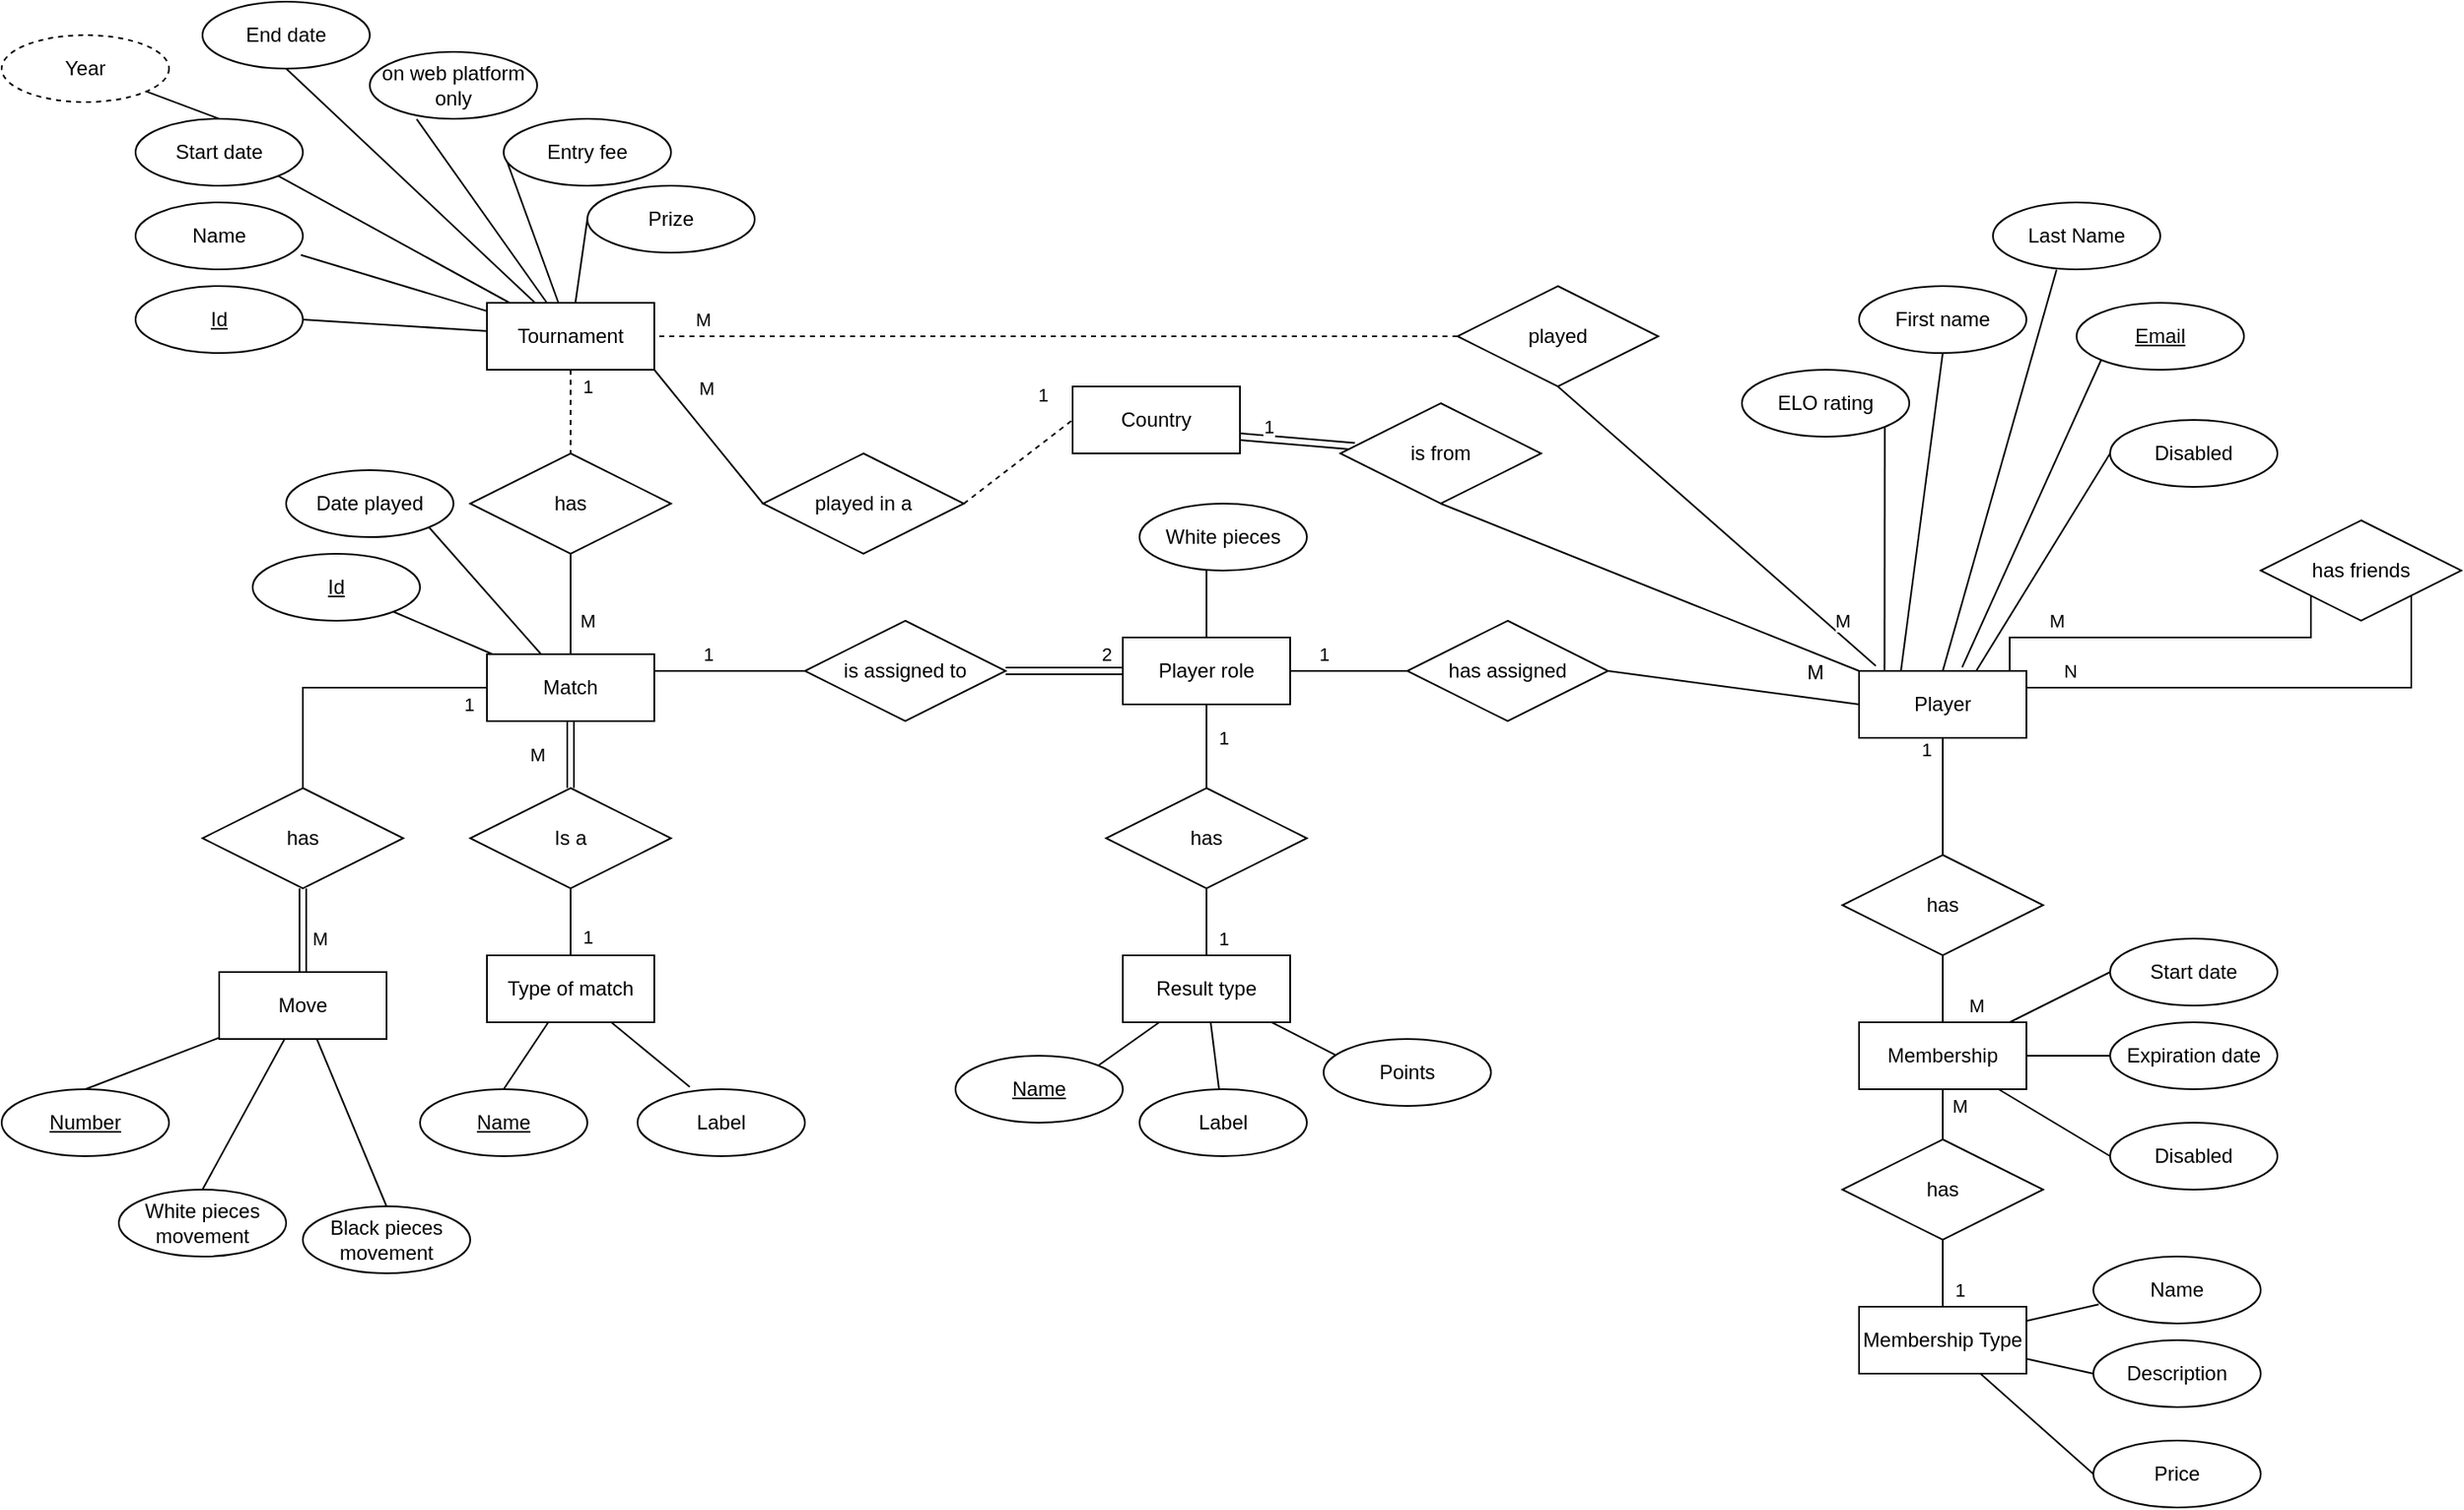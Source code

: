 <mxfile version="13.9.9" type="device"><diagram id="R2lEEEUBdFMjLlhIrx00" name="Page-1"><mxGraphModel dx="2898" dy="2284" grid="1" gridSize="10" guides="1" tooltips="1" connect="1" arrows="1" fold="1" page="1" pageScale="1" pageWidth="850" pageHeight="1100" math="0" shadow="0" extFonts="Permanent Marker^https://fonts.googleapis.com/css?family=Permanent+Marker"><root><mxCell id="0"/><mxCell id="1" parent="0"/><mxCell id="XM2Ic425CgydwqMFnYbf-37" style="edgeStyle=none;rounded=0;orthogonalLoop=1;jettySize=auto;html=1;endArrow=none;endFill=0;" edge="1" parent="1" source="wcnqHsvLAssRNYio_qcz-1" target="XM2Ic425CgydwqMFnYbf-36"><mxGeometry relative="1" as="geometry"/></mxCell><mxCell id="XM2Ic425CgydwqMFnYbf-39" style="edgeStyle=none;rounded=0;orthogonalLoop=1;jettySize=auto;html=1;entryX=1;entryY=1;entryDx=0;entryDy=0;endArrow=none;endFill=0;" edge="1" parent="1" source="wcnqHsvLAssRNYio_qcz-1" target="XM2Ic425CgydwqMFnYbf-38"><mxGeometry relative="1" as="geometry"/></mxCell><mxCell id="XM2Ic425CgydwqMFnYbf-41" value="M" style="edgeStyle=none;rounded=0;orthogonalLoop=1;jettySize=auto;html=1;entryX=0.5;entryY=0;entryDx=0;entryDy=0;endArrow=none;endFill=0;shape=link;" edge="1" parent="1" source="wcnqHsvLAssRNYio_qcz-1" target="XM2Ic425CgydwqMFnYbf-40"><mxGeometry y="-20" relative="1" as="geometry"><mxPoint as="offset"/></mxGeometry></mxCell><mxCell id="XM2Ic425CgydwqMFnYbf-111" style="edgeStyle=none;rounded=0;orthogonalLoop=1;jettySize=auto;html=1;entryX=0;entryY=0.5;entryDx=0;entryDy=0;endArrow=none;endFill=0;exitX=1;exitY=1;exitDx=0;exitDy=0;" edge="1" parent="1" source="wcnqHsvLAssRNYio_qcz-18" target="XM2Ic425CgydwqMFnYbf-110"><mxGeometry relative="1" as="geometry"/></mxCell><mxCell id="XM2Ic425CgydwqMFnYbf-114" value="M" style="edgeLabel;html=1;align=center;verticalAlign=middle;resizable=0;points=[];" vertex="1" connectable="0" parent="XM2Ic425CgydwqMFnYbf-111"><mxGeometry x="-0.527" y="1" relative="1" as="geometry"><mxPoint x="14.09" y="-8" as="offset"/></mxGeometry></mxCell><mxCell id="XM2Ic425CgydwqMFnYbf-135" style="edgeStyle=orthogonalEdgeStyle;rounded=0;orthogonalLoop=1;jettySize=auto;html=1;entryX=0.5;entryY=0;entryDx=0;entryDy=0;endArrow=none;endFill=0;strokeColor=#000000;" edge="1" parent="1" source="wcnqHsvLAssRNYio_qcz-1" target="wcnqHsvLAssRNYio_qcz-7"><mxGeometry relative="1" as="geometry"/></mxCell><mxCell id="XM2Ic425CgydwqMFnYbf-138" value="1" style="edgeLabel;html=1;align=center;verticalAlign=middle;resizable=0;points=[];" vertex="1" connectable="0" parent="XM2Ic425CgydwqMFnYbf-135"><mxGeometry x="-0.891" y="1" relative="1" as="geometry"><mxPoint x="-2" y="9" as="offset"/></mxGeometry></mxCell><mxCell id="wcnqHsvLAssRNYio_qcz-1" value="Match" style="whiteSpace=wrap;html=1;align=center;" parent="1" vertex="1"><mxGeometry x="260" y="130" width="100" height="40" as="geometry"/></mxCell><mxCell id="h-PcNU7OrM-XWRuy-l3b-30" style="edgeStyle=orthogonalEdgeStyle;rounded=0;orthogonalLoop=1;jettySize=auto;html=1;entryX=0.5;entryY=0;entryDx=0;entryDy=0;endArrow=none;endFill=0;" parent="1" source="wcnqHsvLAssRNYio_qcz-2" target="h-PcNU7OrM-XWRuy-l3b-14" edge="1"><mxGeometry relative="1" as="geometry"/></mxCell><mxCell id="XM2Ic425CgydwqMFnYbf-10" value="1" style="edgeLabel;html=1;align=center;verticalAlign=middle;resizable=0;points=[];" vertex="1" connectable="0" parent="h-PcNU7OrM-XWRuy-l3b-30"><mxGeometry x="-0.744" y="3" relative="1" as="geometry"><mxPoint x="-13" y="-2" as="offset"/></mxGeometry></mxCell><mxCell id="h-PcNU7OrM-XWRuy-l3b-45" style="orthogonalLoop=1;jettySize=auto;html=1;entryX=1;entryY=1;entryDx=0;entryDy=0;endArrow=none;endFill=0;exitX=0.152;exitY=0.025;exitDx=0;exitDy=0;exitPerimeter=0;" parent="1" source="wcnqHsvLAssRNYio_qcz-2" target="h-PcNU7OrM-XWRuy-l3b-44" edge="1"><mxGeometry relative="1" as="geometry"/></mxCell><mxCell id="XM2Ic425CgydwqMFnYbf-19" style="rounded=0;orthogonalLoop=1;jettySize=auto;html=1;entryX=0;entryY=0.5;entryDx=0;entryDy=0;endArrow=none;endFill=0;" edge="1" parent="1" target="XM2Ic425CgydwqMFnYbf-18"><mxGeometry relative="1" as="geometry"><mxPoint x="1150" y="140" as="sourcePoint"/></mxGeometry></mxCell><mxCell id="XM2Ic425CgydwqMFnYbf-116" style="edgeStyle=none;rounded=0;orthogonalLoop=1;jettySize=auto;html=1;entryX=0.5;entryY=1;entryDx=0;entryDy=0;endArrow=none;endFill=0;exitX=0;exitY=0;exitDx=0;exitDy=0;" edge="1" parent="1" source="wcnqHsvLAssRNYio_qcz-2" target="XM2Ic425CgydwqMFnYbf-115"><mxGeometry relative="1" as="geometry"/></mxCell><mxCell id="XM2Ic425CgydwqMFnYbf-126" style="edgeStyle=none;rounded=0;orthogonalLoop=1;jettySize=auto;html=1;entryX=0.5;entryY=1;entryDx=0;entryDy=0;endArrow=none;endFill=0;exitX=0.1;exitY=-0.075;exitDx=0;exitDy=0;exitPerimeter=0;" edge="1" parent="1" source="wcnqHsvLAssRNYio_qcz-2" target="XM2Ic425CgydwqMFnYbf-123"><mxGeometry relative="1" as="geometry"/></mxCell><mxCell id="XM2Ic425CgydwqMFnYbf-129" value="M" style="edgeLabel;html=1;align=center;verticalAlign=middle;resizable=0;points=[];" vertex="1" connectable="0" parent="XM2Ic425CgydwqMFnYbf-126"><mxGeometry x="-0.804" relative="1" as="geometry"><mxPoint x="-1.22" y="-10.5" as="offset"/></mxGeometry></mxCell><mxCell id="wcnqHsvLAssRNYio_qcz-2" value="Player" style="whiteSpace=wrap;html=1;align=center;" parent="1" vertex="1"><mxGeometry x="1080" y="140" width="100" height="40" as="geometry"/></mxCell><mxCell id="XM2Ic425CgydwqMFnYbf-139" style="rounded=0;orthogonalLoop=1;jettySize=auto;html=1;entryX=0.5;entryY=0;entryDx=0;entryDy=0;endArrow=none;endFill=0;strokeColor=#000000;" edge="1" parent="1" source="wcnqHsvLAssRNYio_qcz-3" target="wcnqHsvLAssRNYio_qcz-12"><mxGeometry relative="1" as="geometry"/></mxCell><mxCell id="XM2Ic425CgydwqMFnYbf-140" style="rounded=0;orthogonalLoop=1;jettySize=auto;html=1;entryX=0.5;entryY=0;entryDx=0;entryDy=0;endArrow=none;endFill=0;strokeColor=#000000;" edge="1" parent="1" source="wcnqHsvLAssRNYio_qcz-3" target="wcnqHsvLAssRNYio_qcz-11"><mxGeometry relative="1" as="geometry"/></mxCell><mxCell id="XM2Ic425CgydwqMFnYbf-141" style="edgeStyle=none;rounded=0;orthogonalLoop=1;jettySize=auto;html=1;entryX=0.5;entryY=0;entryDx=0;entryDy=0;endArrow=none;endFill=0;strokeColor=#000000;" edge="1" parent="1" source="wcnqHsvLAssRNYio_qcz-3" target="wcnqHsvLAssRNYio_qcz-13"><mxGeometry relative="1" as="geometry"/></mxCell><mxCell id="wcnqHsvLAssRNYio_qcz-3" value="Move" style="whiteSpace=wrap;html=1;align=center;" parent="1" vertex="1"><mxGeometry x="100" y="320" width="100" height="40" as="geometry"/></mxCell><mxCell id="XM2Ic425CgydwqMFnYbf-67" value="1" style="edgeStyle=orthogonalEdgeStyle;rounded=0;orthogonalLoop=1;jettySize=auto;html=1;entryX=1;entryY=0.5;entryDx=0;entryDy=0;endArrow=none;endFill=0;" edge="1" parent="1" source="wcnqHsvLAssRNYio_qcz-5" target="XM2Ic425CgydwqMFnYbf-66"><mxGeometry x="0.429" y="-10" relative="1" as="geometry"><mxPoint as="offset"/></mxGeometry></mxCell><mxCell id="wcnqHsvLAssRNYio_qcz-5" value="has assigned" style="shape=rhombus;perimeter=rhombusPerimeter;whiteSpace=wrap;html=1;align=center;" parent="1" vertex="1"><mxGeometry x="810" y="110" width="120" height="60" as="geometry"/></mxCell><mxCell id="XM2Ic425CgydwqMFnYbf-137" value="M" style="edgeStyle=orthogonalEdgeStyle;rounded=0;orthogonalLoop=1;jettySize=auto;html=1;entryX=0.5;entryY=0;entryDx=0;entryDy=0;endArrow=none;endFill=0;strokeColor=#000000;shape=link;" edge="1" parent="1" source="wcnqHsvLAssRNYio_qcz-7" target="wcnqHsvLAssRNYio_qcz-3"><mxGeometry x="0.2" y="10" relative="1" as="geometry"><mxPoint as="offset"/></mxGeometry></mxCell><mxCell id="wcnqHsvLAssRNYio_qcz-7" value="has" style="shape=rhombus;perimeter=rhombusPerimeter;whiteSpace=wrap;html=1;align=center;" parent="1" vertex="1"><mxGeometry x="90" y="210" width="120" height="60" as="geometry"/></mxCell><mxCell id="wcnqHsvLAssRNYio_qcz-11" value="White pieces movement" style="ellipse;whiteSpace=wrap;html=1;align=center;" parent="1" vertex="1"><mxGeometry x="40" y="450" width="100" height="40" as="geometry"/></mxCell><mxCell id="wcnqHsvLAssRNYio_qcz-12" value="Number" style="ellipse;whiteSpace=wrap;html=1;align=center;fontStyle=4;" parent="1" vertex="1"><mxGeometry x="-30" y="390" width="100" height="40" as="geometry"/></mxCell><mxCell id="wcnqHsvLAssRNYio_qcz-13" value="Black pieces movement" style="ellipse;whiteSpace=wrap;html=1;align=center;" parent="1" vertex="1"><mxGeometry x="150" y="460" width="100" height="40" as="geometry"/></mxCell><mxCell id="wcnqHsvLAssRNYio_qcz-14" value="has friends" style="shape=rhombus;perimeter=rhombusPerimeter;whiteSpace=wrap;html=1;align=center;" parent="1" vertex="1"><mxGeometry x="1320" y="50" width="120" height="60" as="geometry"/></mxCell><mxCell id="XM2Ic425CgydwqMFnYbf-90" style="edgeStyle=none;rounded=0;orthogonalLoop=1;jettySize=auto;html=1;entryX=0.5;entryY=0;entryDx=0;entryDy=0;endArrow=none;endFill=0;dashed=1;" edge="1" parent="1" source="wcnqHsvLAssRNYio_qcz-18" target="XM2Ic425CgydwqMFnYbf-89"><mxGeometry relative="1" as="geometry"/></mxCell><mxCell id="XM2Ic425CgydwqMFnYbf-92" value="1" style="edgeLabel;html=1;align=center;verticalAlign=middle;resizable=0;points=[];" vertex="1" connectable="0" parent="XM2Ic425CgydwqMFnYbf-90"><mxGeometry x="-0.608" y="-2" relative="1" as="geometry"><mxPoint x="12" as="offset"/></mxGeometry></mxCell><mxCell id="XM2Ic425CgydwqMFnYbf-103" style="edgeStyle=none;rounded=0;orthogonalLoop=1;jettySize=auto;html=1;entryX=1;entryY=0.5;entryDx=0;entryDy=0;endArrow=none;endFill=0;" edge="1" parent="1" source="wcnqHsvLAssRNYio_qcz-18" target="XM2Ic425CgydwqMFnYbf-93"><mxGeometry relative="1" as="geometry"/></mxCell><mxCell id="XM2Ic425CgydwqMFnYbf-104" style="edgeStyle=none;rounded=0;orthogonalLoop=1;jettySize=auto;html=1;entryX=0.988;entryY=0.785;entryDx=0;entryDy=0;entryPerimeter=0;endArrow=none;endFill=0;" edge="1" parent="1" source="wcnqHsvLAssRNYio_qcz-18" target="XM2Ic425CgydwqMFnYbf-94"><mxGeometry relative="1" as="geometry"/></mxCell><mxCell id="XM2Ic425CgydwqMFnYbf-105" style="edgeStyle=none;rounded=0;orthogonalLoop=1;jettySize=auto;html=1;entryX=1;entryY=1;entryDx=0;entryDy=0;endArrow=none;endFill=0;" edge="1" parent="1" source="wcnqHsvLAssRNYio_qcz-18" target="XM2Ic425CgydwqMFnYbf-96"><mxGeometry relative="1" as="geometry"/></mxCell><mxCell id="XM2Ic425CgydwqMFnYbf-106" style="edgeStyle=none;rounded=0;orthogonalLoop=1;jettySize=auto;html=1;entryX=0.5;entryY=1;entryDx=0;entryDy=0;endArrow=none;endFill=0;" edge="1" parent="1" source="wcnqHsvLAssRNYio_qcz-18" target="XM2Ic425CgydwqMFnYbf-97"><mxGeometry relative="1" as="geometry"/></mxCell><mxCell id="XM2Ic425CgydwqMFnYbf-107" style="edgeStyle=none;rounded=0;orthogonalLoop=1;jettySize=auto;html=1;entryX=0.28;entryY=1.005;entryDx=0;entryDy=0;entryPerimeter=0;endArrow=none;endFill=0;" edge="1" parent="1" source="wcnqHsvLAssRNYio_qcz-18" target="XM2Ic425CgydwqMFnYbf-99"><mxGeometry relative="1" as="geometry"/></mxCell><mxCell id="XM2Ic425CgydwqMFnYbf-108" style="edgeStyle=none;rounded=0;orthogonalLoop=1;jettySize=auto;html=1;entryX=0;entryY=0.5;entryDx=0;entryDy=0;endArrow=none;endFill=0;" edge="1" parent="1" source="wcnqHsvLAssRNYio_qcz-18" target="XM2Ic425CgydwqMFnYbf-100"><mxGeometry relative="1" as="geometry"/></mxCell><mxCell id="XM2Ic425CgydwqMFnYbf-109" style="edgeStyle=none;rounded=0;orthogonalLoop=1;jettySize=auto;html=1;entryX=0;entryY=0.5;entryDx=0;entryDy=0;endArrow=none;endFill=0;" edge="1" parent="1" source="wcnqHsvLAssRNYio_qcz-18" target="XM2Ic425CgydwqMFnYbf-101"><mxGeometry relative="1" as="geometry"/></mxCell><mxCell id="wcnqHsvLAssRNYio_qcz-18" value="Tournament" style="whiteSpace=wrap;html=1;align=center;" parent="1" vertex="1"><mxGeometry x="260" y="-80" width="100" height="40" as="geometry"/></mxCell><mxCell id="XM2Ic425CgydwqMFnYbf-12" value="" style="edgeStyle=orthogonalEdgeStyle;curved=1;rounded=0;orthogonalLoop=1;jettySize=auto;html=1;endArrow=none;endFill=0;" edge="1" parent="1" source="wcnqHsvLAssRNYio_qcz-19" target="h-PcNU7OrM-XWRuy-l3b-14"><mxGeometry relative="1" as="geometry"/></mxCell><mxCell id="XM2Ic425CgydwqMFnYbf-13" value="M" style="edgeStyle=orthogonalEdgeStyle;curved=1;rounded=0;orthogonalLoop=1;jettySize=auto;html=1;entryX=0.5;entryY=0;entryDx=0;entryDy=0;endArrow=none;endFill=0;" edge="1" parent="1" source="wcnqHsvLAssRNYio_qcz-19" target="XM2Ic425CgydwqMFnYbf-11"><mxGeometry x="0.2" y="10" relative="1" as="geometry"><mxPoint as="offset"/></mxGeometry></mxCell><mxCell id="XM2Ic425CgydwqMFnYbf-20" style="edgeStyle=none;rounded=0;orthogonalLoop=1;jettySize=auto;html=1;entryX=0;entryY=0.5;entryDx=0;entryDy=0;endArrow=none;endFill=0;" edge="1" parent="1" source="wcnqHsvLAssRNYio_qcz-19" target="XM2Ic425CgydwqMFnYbf-15"><mxGeometry relative="1" as="geometry"/></mxCell><mxCell id="XM2Ic425CgydwqMFnYbf-21" style="edgeStyle=none;rounded=0;orthogonalLoop=1;jettySize=auto;html=1;entryX=0;entryY=0.5;entryDx=0;entryDy=0;endArrow=none;endFill=0;" edge="1" parent="1" source="wcnqHsvLAssRNYio_qcz-19" target="XM2Ic425CgydwqMFnYbf-16"><mxGeometry relative="1" as="geometry"/></mxCell><mxCell id="XM2Ic425CgydwqMFnYbf-22" style="edgeStyle=none;rounded=0;orthogonalLoop=1;jettySize=auto;html=1;entryX=0;entryY=0.5;entryDx=0;entryDy=0;endArrow=none;endFill=0;" edge="1" parent="1" source="wcnqHsvLAssRNYio_qcz-19" target="XM2Ic425CgydwqMFnYbf-17"><mxGeometry relative="1" as="geometry"/></mxCell><mxCell id="wcnqHsvLAssRNYio_qcz-19" value="Membership" style="whiteSpace=wrap;html=1;align=center;" parent="1" vertex="1"><mxGeometry x="1080" y="350" width="100" height="40" as="geometry"/></mxCell><mxCell id="h-PcNU7OrM-XWRuy-l3b-1" value="" style="endArrow=none;html=1;rounded=0;entryX=0;entryY=0.5;entryDx=0;entryDy=0;exitX=1;exitY=0.5;exitDx=0;exitDy=0;" parent="1" source="wcnqHsvLAssRNYio_qcz-5" target="wcnqHsvLAssRNYio_qcz-2" edge="1"><mxGeometry relative="1" as="geometry"><mxPoint x="660" y="150" as="sourcePoint"/><mxPoint x="820" y="150" as="targetPoint"/></mxGeometry></mxCell><mxCell id="h-PcNU7OrM-XWRuy-l3b-2" value="M" style="resizable=0;html=1;align=right;verticalAlign=bottom;" parent="h-PcNU7OrM-XWRuy-l3b-1" connectable="0" vertex="1"><mxGeometry x="1" relative="1" as="geometry"><mxPoint x="-20.18" y="-10.05" as="offset"/></mxGeometry></mxCell><mxCell id="h-PcNU7OrM-XWRuy-l3b-12" value="" style="endArrow=none;html=1;rounded=0;exitX=1;exitY=1;exitDx=0;exitDy=0;entryX=1;entryY=0;entryDx=0;entryDy=0;edgeStyle=orthogonalEdgeStyle;" parent="1" source="wcnqHsvLAssRNYio_qcz-14" target="wcnqHsvLAssRNYio_qcz-2" edge="1"><mxGeometry relative="1" as="geometry"><mxPoint x="1070" y="120" as="sourcePoint"/><mxPoint x="1230" y="120" as="targetPoint"/><Array as="points"><mxPoint x="1410" y="150"/><mxPoint x="1180" y="150"/></Array></mxGeometry></mxCell><mxCell id="XM2Ic425CgydwqMFnYbf-35" value="N" style="edgeLabel;html=1;align=center;verticalAlign=middle;resizable=0;points=[];" vertex="1" connectable="0" parent="h-PcNU7OrM-XWRuy-l3b-12"><mxGeometry x="0.759" y="-3" relative="1" as="geometry"><mxPoint y="-7" as="offset"/></mxGeometry></mxCell><mxCell id="h-PcNU7OrM-XWRuy-l3b-13" value="" style="endArrow=none;html=1;rounded=0;exitX=0;exitY=1;exitDx=0;exitDy=0;edgeStyle=orthogonalEdgeStyle;" parent="1" source="wcnqHsvLAssRNYio_qcz-14" edge="1"><mxGeometry relative="1" as="geometry"><mxPoint x="1040" y="65" as="sourcePoint"/><mxPoint x="1170" y="140" as="targetPoint"/><Array as="points"><mxPoint x="1350" y="120"/><mxPoint x="1170" y="120"/></Array></mxGeometry></mxCell><mxCell id="XM2Ic425CgydwqMFnYbf-32" value="M" style="edgeLabel;html=1;align=center;verticalAlign=middle;resizable=0;points=[];" vertex="1" connectable="0" parent="h-PcNU7OrM-XWRuy-l3b-13"><mxGeometry x="0.577" y="2" relative="1" as="geometry"><mxPoint y="-12" as="offset"/></mxGeometry></mxCell><mxCell id="h-PcNU7OrM-XWRuy-l3b-32" value="M" style="edgeStyle=orthogonalEdgeStyle;rounded=0;orthogonalLoop=1;jettySize=auto;html=1;entryX=0.5;entryY=0;entryDx=0;entryDy=0;endArrow=none;endFill=0;" parent="1" source="h-PcNU7OrM-XWRuy-l3b-14" target="wcnqHsvLAssRNYio_qcz-19" edge="1"><mxGeometry x="0.5" y="20" relative="1" as="geometry"><mxPoint as="offset"/></mxGeometry></mxCell><mxCell id="h-PcNU7OrM-XWRuy-l3b-14" value="has" style="shape=rhombus;perimeter=rhombusPerimeter;whiteSpace=wrap;html=1;align=center;" parent="1" vertex="1"><mxGeometry x="1070" y="250" width="120" height="60" as="geometry"/></mxCell><mxCell id="h-PcNU7OrM-XWRuy-l3b-44" value="ELO rating" style="ellipse;whiteSpace=wrap;html=1;align=center;" parent="1" vertex="1"><mxGeometry x="1010" y="-40" width="100" height="40" as="geometry"/></mxCell><mxCell id="XM2Ic425CgydwqMFnYbf-1" value="First name" style="ellipse;whiteSpace=wrap;html=1;align=center;" vertex="1" parent="1"><mxGeometry x="1080" y="-90" width="100" height="40" as="geometry"/></mxCell><mxCell id="XM2Ic425CgydwqMFnYbf-2" value="Last Name" style="ellipse;whiteSpace=wrap;html=1;align=center;" vertex="1" parent="1"><mxGeometry x="1160" y="-140" width="100" height="40" as="geometry"/></mxCell><mxCell id="XM2Ic425CgydwqMFnYbf-3" value="Email" style="ellipse;whiteSpace=wrap;html=1;align=center;fontStyle=4" vertex="1" parent="1"><mxGeometry x="1210" y="-80" width="100" height="40" as="geometry"/></mxCell><mxCell id="XM2Ic425CgydwqMFnYbf-5" style="orthogonalLoop=1;jettySize=auto;html=1;entryX=0.5;entryY=1;entryDx=0;entryDy=0;exitX=0.25;exitY=0;exitDx=0;exitDy=0;endArrow=none;endFill=0;" edge="1" parent="1" source="wcnqHsvLAssRNYio_qcz-2" target="XM2Ic425CgydwqMFnYbf-1"><mxGeometry relative="1" as="geometry"><mxPoint x="1090" y="150" as="sourcePoint"/><mxPoint x="1055.355" y="84.142" as="targetPoint"/></mxGeometry></mxCell><mxCell id="XM2Ic425CgydwqMFnYbf-6" style="orthogonalLoop=1;jettySize=auto;html=1;entryX=0.38;entryY=1.005;entryDx=0;entryDy=0;exitX=0.5;exitY=0;exitDx=0;exitDy=0;entryPerimeter=0;endArrow=none;endFill=0;" edge="1" parent="1" source="wcnqHsvLAssRNYio_qcz-2" target="XM2Ic425CgydwqMFnYbf-2"><mxGeometry relative="1" as="geometry"><mxPoint x="1115" y="150" as="sourcePoint"/><mxPoint x="1090" y="30" as="targetPoint"/></mxGeometry></mxCell><mxCell id="XM2Ic425CgydwqMFnYbf-7" style="orthogonalLoop=1;jettySize=auto;html=1;entryX=0;entryY=1;entryDx=0;entryDy=0;exitX=0.616;exitY=-0.055;exitDx=0;exitDy=0;exitPerimeter=0;endArrow=none;endFill=0;" edge="1" parent="1" source="wcnqHsvLAssRNYio_qcz-2" target="XM2Ic425CgydwqMFnYbf-3"><mxGeometry relative="1" as="geometry"><mxPoint x="1141" y="120" as="sourcePoint"/><mxPoint x="1158" y="-9.8" as="targetPoint"/></mxGeometry></mxCell><mxCell id="XM2Ic425CgydwqMFnYbf-26" style="edgeStyle=none;rounded=0;orthogonalLoop=1;jettySize=auto;html=1;entryX=0.032;entryY=0.715;entryDx=0;entryDy=0;entryPerimeter=0;endArrow=none;endFill=0;" edge="1" parent="1" source="XM2Ic425CgydwqMFnYbf-9" target="XM2Ic425CgydwqMFnYbf-23"><mxGeometry relative="1" as="geometry"/></mxCell><mxCell id="XM2Ic425CgydwqMFnYbf-27" style="edgeStyle=none;rounded=0;orthogonalLoop=1;jettySize=auto;html=1;entryX=0;entryY=0.5;entryDx=0;entryDy=0;endArrow=none;endFill=0;" edge="1" parent="1" source="XM2Ic425CgydwqMFnYbf-9" target="XM2Ic425CgydwqMFnYbf-24"><mxGeometry relative="1" as="geometry"/></mxCell><mxCell id="XM2Ic425CgydwqMFnYbf-28" style="edgeStyle=none;rounded=0;orthogonalLoop=1;jettySize=auto;html=1;entryX=0;entryY=0.5;entryDx=0;entryDy=0;endArrow=none;endFill=0;" edge="1" parent="1" source="XM2Ic425CgydwqMFnYbf-9" target="XM2Ic425CgydwqMFnYbf-25"><mxGeometry relative="1" as="geometry"/></mxCell><mxCell id="XM2Ic425CgydwqMFnYbf-9" value="Membership Type" style="whiteSpace=wrap;html=1;align=center;" vertex="1" parent="1"><mxGeometry x="1080" y="520" width="100" height="40" as="geometry"/></mxCell><mxCell id="XM2Ic425CgydwqMFnYbf-14" value="1" style="edgeStyle=orthogonalEdgeStyle;curved=1;rounded=0;orthogonalLoop=1;jettySize=auto;html=1;endArrow=none;endFill=0;" edge="1" parent="1" source="XM2Ic425CgydwqMFnYbf-11" target="XM2Ic425CgydwqMFnYbf-9"><mxGeometry x="0.5" y="10" relative="1" as="geometry"><mxPoint as="offset"/></mxGeometry></mxCell><mxCell id="XM2Ic425CgydwqMFnYbf-11" value="has" style="shape=rhombus;perimeter=rhombusPerimeter;whiteSpace=wrap;html=1;align=center;" vertex="1" parent="1"><mxGeometry x="1070" y="420" width="120" height="60" as="geometry"/></mxCell><mxCell id="XM2Ic425CgydwqMFnYbf-15" value="Start date" style="ellipse;whiteSpace=wrap;html=1;align=center;" vertex="1" parent="1"><mxGeometry x="1230" y="300" width="100" height="40" as="geometry"/></mxCell><mxCell id="XM2Ic425CgydwqMFnYbf-16" value="Expiration date" style="ellipse;whiteSpace=wrap;html=1;align=center;" vertex="1" parent="1"><mxGeometry x="1230" y="350" width="100" height="40" as="geometry"/></mxCell><mxCell id="XM2Ic425CgydwqMFnYbf-17" value="Disabled" style="ellipse;whiteSpace=wrap;html=1;align=center;" vertex="1" parent="1"><mxGeometry x="1230" y="410" width="100" height="40" as="geometry"/></mxCell><mxCell id="XM2Ic425CgydwqMFnYbf-18" value="Disabled" style="ellipse;whiteSpace=wrap;html=1;align=center;" vertex="1" parent="1"><mxGeometry x="1230" y="-10" width="100" height="40" as="geometry"/></mxCell><mxCell id="XM2Ic425CgydwqMFnYbf-23" value="Name" style="ellipse;whiteSpace=wrap;html=1;align=center;" vertex="1" parent="1"><mxGeometry x="1220" y="490" width="100" height="40" as="geometry"/></mxCell><mxCell id="XM2Ic425CgydwqMFnYbf-24" value="Description" style="ellipse;whiteSpace=wrap;html=1;align=center;" vertex="1" parent="1"><mxGeometry x="1220" y="540" width="100" height="40" as="geometry"/></mxCell><mxCell id="XM2Ic425CgydwqMFnYbf-25" value="Price" style="ellipse;whiteSpace=wrap;html=1;align=center;" vertex="1" parent="1"><mxGeometry x="1220" y="600" width="100" height="40" as="geometry"/></mxCell><mxCell id="XM2Ic425CgydwqMFnYbf-36" value="&lt;u&gt;Id&lt;/u&gt;" style="ellipse;whiteSpace=wrap;html=1;align=center;" vertex="1" parent="1"><mxGeometry x="120" y="70" width="100" height="40" as="geometry"/></mxCell><mxCell id="XM2Ic425CgydwqMFnYbf-38" value="Date played" style="ellipse;whiteSpace=wrap;html=1;align=center;" vertex="1" parent="1"><mxGeometry x="140" y="20" width="100" height="40" as="geometry"/></mxCell><mxCell id="XM2Ic425CgydwqMFnYbf-42" style="edgeStyle=none;rounded=0;orthogonalLoop=1;jettySize=auto;html=1;endArrow=none;endFill=0;entryX=0.5;entryY=0;entryDx=0;entryDy=0;" edge="1" parent="1" source="XM2Ic425CgydwqMFnYbf-40" target="XM2Ic425CgydwqMFnYbf-44"><mxGeometry relative="1" as="geometry"><mxPoint x="310" y="310" as="targetPoint"/></mxGeometry></mxCell><mxCell id="XM2Ic425CgydwqMFnYbf-45" value="1" style="edgeLabel;html=1;align=center;verticalAlign=middle;resizable=0;points=[];" vertex="1" connectable="0" parent="XM2Ic425CgydwqMFnYbf-42"><mxGeometry x="0.432" y="3" relative="1" as="geometry"><mxPoint x="7" as="offset"/></mxGeometry></mxCell><mxCell id="XM2Ic425CgydwqMFnYbf-40" value="Is a" style="shape=rhombus;perimeter=rhombusPerimeter;whiteSpace=wrap;html=1;align=center;" vertex="1" parent="1"><mxGeometry x="250" y="210" width="120" height="60" as="geometry"/></mxCell><mxCell id="XM2Ic425CgydwqMFnYbf-50" style="edgeStyle=none;rounded=0;orthogonalLoop=1;jettySize=auto;html=1;entryX=0.5;entryY=0;entryDx=0;entryDy=0;endArrow=none;endFill=0;" edge="1" parent="1" source="XM2Ic425CgydwqMFnYbf-44" target="XM2Ic425CgydwqMFnYbf-47"><mxGeometry relative="1" as="geometry"/></mxCell><mxCell id="XM2Ic425CgydwqMFnYbf-51" style="edgeStyle=none;rounded=0;orthogonalLoop=1;jettySize=auto;html=1;entryX=0.312;entryY=-0.035;entryDx=0;entryDy=0;entryPerimeter=0;endArrow=none;endFill=0;" edge="1" parent="1" source="XM2Ic425CgydwqMFnYbf-44" target="XM2Ic425CgydwqMFnYbf-48"><mxGeometry relative="1" as="geometry"/></mxCell><mxCell id="XM2Ic425CgydwqMFnYbf-44" value="Type of match" style="whiteSpace=wrap;html=1;align=center;" vertex="1" parent="1"><mxGeometry x="260" y="310" width="100" height="40" as="geometry"/></mxCell><mxCell id="XM2Ic425CgydwqMFnYbf-47" value="Name" style="ellipse;whiteSpace=wrap;html=1;align=center;fontStyle=4" vertex="1" parent="1"><mxGeometry x="220" y="390" width="100" height="40" as="geometry"/></mxCell><mxCell id="XM2Ic425CgydwqMFnYbf-48" value="Label" style="ellipse;whiteSpace=wrap;html=1;align=center;" vertex="1" parent="1"><mxGeometry x="350" y="390" width="100" height="40" as="geometry"/></mxCell><mxCell id="XM2Ic425CgydwqMFnYbf-71" value="2" style="edgeStyle=orthogonalEdgeStyle;rounded=0;orthogonalLoop=1;jettySize=auto;html=1;endArrow=none;endFill=0;shape=link;" edge="1" parent="1" source="XM2Ic425CgydwqMFnYbf-66" target="XM2Ic425CgydwqMFnYbf-70"><mxGeometry x="-0.714" y="-10" relative="1" as="geometry"><mxPoint as="offset"/></mxGeometry></mxCell><mxCell id="XM2Ic425CgydwqMFnYbf-76" style="edgeStyle=orthogonalEdgeStyle;rounded=0;orthogonalLoop=1;jettySize=auto;html=1;entryX=0.5;entryY=1;entryDx=0;entryDy=0;endArrow=none;endFill=0;" edge="1" parent="1" source="XM2Ic425CgydwqMFnYbf-66"><mxGeometry relative="1" as="geometry"><mxPoint x="690" y="70" as="targetPoint"/></mxGeometry></mxCell><mxCell id="XM2Ic425CgydwqMFnYbf-80" value="1" style="edgeStyle=orthogonalEdgeStyle;rounded=0;orthogonalLoop=1;jettySize=auto;html=1;endArrow=none;endFill=0;" edge="1" parent="1" source="XM2Ic425CgydwqMFnYbf-66" target="XM2Ic425CgydwqMFnYbf-78"><mxGeometry x="-0.2" y="10" relative="1" as="geometry"><mxPoint as="offset"/></mxGeometry></mxCell><mxCell id="XM2Ic425CgydwqMFnYbf-66" value="Player role" style="whiteSpace=wrap;html=1;align=center;" vertex="1" parent="1"><mxGeometry x="640" y="120" width="100" height="40" as="geometry"/></mxCell><mxCell id="XM2Ic425CgydwqMFnYbf-72" style="edgeStyle=orthogonalEdgeStyle;rounded=0;orthogonalLoop=1;jettySize=auto;html=1;entryX=1;entryY=0.25;entryDx=0;entryDy=0;endArrow=none;endFill=0;" edge="1" parent="1" source="XM2Ic425CgydwqMFnYbf-70" target="wcnqHsvLAssRNYio_qcz-1"><mxGeometry relative="1" as="geometry"/></mxCell><mxCell id="XM2Ic425CgydwqMFnYbf-73" value="1" style="edgeLabel;html=1;align=center;verticalAlign=middle;resizable=0;points=[];" vertex="1" connectable="0" parent="XM2Ic425CgydwqMFnYbf-72"><mxGeometry x="0.294" y="-3" relative="1" as="geometry"><mxPoint y="-7" as="offset"/></mxGeometry></mxCell><mxCell id="XM2Ic425CgydwqMFnYbf-70" value="is assigned to" style="shape=rhombus;perimeter=rhombusPerimeter;whiteSpace=wrap;html=1;align=center;" vertex="1" parent="1"><mxGeometry x="450" y="110" width="120" height="60" as="geometry"/></mxCell><mxCell id="XM2Ic425CgydwqMFnYbf-77" style="edgeStyle=orthogonalEdgeStyle;rounded=0;orthogonalLoop=1;jettySize=auto;html=1;endArrow=none;endFill=0;" edge="1" parent="1" source="XM2Ic425CgydwqMFnYbf-78" target="XM2Ic425CgydwqMFnYbf-79"><mxGeometry relative="1" as="geometry"/></mxCell><mxCell id="XM2Ic425CgydwqMFnYbf-81" value="1" style="edgeStyle=orthogonalEdgeStyle;rounded=0;orthogonalLoop=1;jettySize=auto;html=1;endArrow=none;endFill=0;" edge="1" parent="1" source="XM2Ic425CgydwqMFnYbf-78" target="XM2Ic425CgydwqMFnYbf-79"><mxGeometry x="0.5" y="10" relative="1" as="geometry"><mxPoint as="offset"/></mxGeometry></mxCell><mxCell id="XM2Ic425CgydwqMFnYbf-78" value="has" style="shape=rhombus;perimeter=rhombusPerimeter;whiteSpace=wrap;html=1;align=center;" vertex="1" parent="1"><mxGeometry x="630" y="210" width="120" height="60" as="geometry"/></mxCell><mxCell id="XM2Ic425CgydwqMFnYbf-86" style="rounded=0;orthogonalLoop=1;jettySize=auto;html=1;entryX=1;entryY=0;entryDx=0;entryDy=0;endArrow=none;endFill=0;" edge="1" parent="1" source="XM2Ic425CgydwqMFnYbf-79" target="XM2Ic425CgydwqMFnYbf-83"><mxGeometry relative="1" as="geometry"/></mxCell><mxCell id="XM2Ic425CgydwqMFnYbf-87" style="rounded=0;orthogonalLoop=1;jettySize=auto;html=1;endArrow=none;endFill=0;" edge="1" parent="1" source="XM2Ic425CgydwqMFnYbf-79" target="XM2Ic425CgydwqMFnYbf-84"><mxGeometry relative="1" as="geometry"/></mxCell><mxCell id="XM2Ic425CgydwqMFnYbf-88" style="rounded=0;orthogonalLoop=1;jettySize=auto;html=1;entryX=0.076;entryY=0.245;entryDx=0;entryDy=0;entryPerimeter=0;endArrow=none;endFill=0;" edge="1" parent="1" source="XM2Ic425CgydwqMFnYbf-79" target="XM2Ic425CgydwqMFnYbf-85"><mxGeometry relative="1" as="geometry"/></mxCell><mxCell id="XM2Ic425CgydwqMFnYbf-79" value="Result type" style="whiteSpace=wrap;html=1;align=center;" vertex="1" parent="1"><mxGeometry x="640" y="310" width="100" height="40" as="geometry"/></mxCell><mxCell id="XM2Ic425CgydwqMFnYbf-82" value="White pieces" style="ellipse;whiteSpace=wrap;html=1;align=center;" vertex="1" parent="1"><mxGeometry x="650" y="40" width="100" height="40" as="geometry"/></mxCell><mxCell id="XM2Ic425CgydwqMFnYbf-83" value="Name" style="ellipse;whiteSpace=wrap;html=1;align=center;fontStyle=4" vertex="1" parent="1"><mxGeometry x="540" y="370" width="100" height="40" as="geometry"/></mxCell><mxCell id="XM2Ic425CgydwqMFnYbf-84" value="Label" style="ellipse;whiteSpace=wrap;html=1;align=center;" vertex="1" parent="1"><mxGeometry x="650" y="390" width="100" height="40" as="geometry"/></mxCell><mxCell id="XM2Ic425CgydwqMFnYbf-85" value="Points" style="ellipse;whiteSpace=wrap;html=1;align=center;" vertex="1" parent="1"><mxGeometry x="760" y="360" width="100" height="40" as="geometry"/></mxCell><mxCell id="XM2Ic425CgydwqMFnYbf-91" value="M" style="edgeStyle=none;rounded=0;orthogonalLoop=1;jettySize=auto;html=1;endArrow=none;endFill=0;" edge="1" parent="1" source="XM2Ic425CgydwqMFnYbf-89" target="wcnqHsvLAssRNYio_qcz-1"><mxGeometry x="0.333" y="10" relative="1" as="geometry"><mxPoint as="offset"/></mxGeometry></mxCell><mxCell id="XM2Ic425CgydwqMFnYbf-89" value="has" style="shape=rhombus;perimeter=rhombusPerimeter;whiteSpace=wrap;html=1;align=center;" vertex="1" parent="1"><mxGeometry x="250" y="10" width="120" height="60" as="geometry"/></mxCell><mxCell id="XM2Ic425CgydwqMFnYbf-93" value="&lt;u&gt;Id&lt;/u&gt;" style="ellipse;whiteSpace=wrap;html=1;align=center;" vertex="1" parent="1"><mxGeometry x="50" y="-90" width="100" height="40" as="geometry"/></mxCell><mxCell id="XM2Ic425CgydwqMFnYbf-94" value="Name" style="ellipse;whiteSpace=wrap;html=1;align=center;" vertex="1" parent="1"><mxGeometry x="50" y="-140" width="100" height="40" as="geometry"/></mxCell><mxCell id="XM2Ic425CgydwqMFnYbf-102" style="edgeStyle=none;rounded=0;orthogonalLoop=1;jettySize=auto;html=1;entryX=0.5;entryY=0;entryDx=0;entryDy=0;endArrow=none;endFill=0;" edge="1" parent="1" source="XM2Ic425CgydwqMFnYbf-95" target="XM2Ic425CgydwqMFnYbf-96"><mxGeometry relative="1" as="geometry"/></mxCell><mxCell id="XM2Ic425CgydwqMFnYbf-95" value="Year" style="ellipse;whiteSpace=wrap;html=1;align=center;dashed=1;" vertex="1" parent="1"><mxGeometry x="-30" y="-240" width="100" height="40" as="geometry"/></mxCell><mxCell id="XM2Ic425CgydwqMFnYbf-96" value="Start date" style="ellipse;whiteSpace=wrap;html=1;align=center;" vertex="1" parent="1"><mxGeometry x="50" y="-190" width="100" height="40" as="geometry"/></mxCell><mxCell id="XM2Ic425CgydwqMFnYbf-97" value="End date" style="ellipse;whiteSpace=wrap;html=1;align=center;" vertex="1" parent="1"><mxGeometry x="90" y="-260" width="100" height="40" as="geometry"/></mxCell><mxCell id="XM2Ic425CgydwqMFnYbf-98" value="Country" style="whiteSpace=wrap;html=1;align=center;" vertex="1" parent="1"><mxGeometry x="610" y="-30" width="100" height="40" as="geometry"/></mxCell><mxCell id="XM2Ic425CgydwqMFnYbf-99" value="on web platform only" style="ellipse;whiteSpace=wrap;html=1;align=center;" vertex="1" parent="1"><mxGeometry x="190" y="-230" width="100" height="40" as="geometry"/></mxCell><mxCell id="XM2Ic425CgydwqMFnYbf-100" value="Entry fee" style="ellipse;whiteSpace=wrap;html=1;align=center;" vertex="1" parent="1"><mxGeometry x="270" y="-190" width="100" height="40" as="geometry"/></mxCell><mxCell id="XM2Ic425CgydwqMFnYbf-101" value="Prize" style="ellipse;whiteSpace=wrap;html=1;align=center;" vertex="1" parent="1"><mxGeometry x="320" y="-150" width="100" height="40" as="geometry"/></mxCell><mxCell id="XM2Ic425CgydwqMFnYbf-112" style="edgeStyle=none;rounded=0;orthogonalLoop=1;jettySize=auto;html=1;entryX=0;entryY=0.5;entryDx=0;entryDy=0;endArrow=none;endFill=0;dashed=1;exitX=1;exitY=0.5;exitDx=0;exitDy=0;" edge="1" parent="1" source="XM2Ic425CgydwqMFnYbf-110" target="XM2Ic425CgydwqMFnYbf-98"><mxGeometry relative="1" as="geometry"/></mxCell><mxCell id="XM2Ic425CgydwqMFnYbf-113" value="1" style="edgeLabel;html=1;align=center;verticalAlign=middle;resizable=0;points=[];" vertex="1" connectable="0" parent="XM2Ic425CgydwqMFnYbf-112"><mxGeometry x="0.652" y="-3" relative="1" as="geometry"><mxPoint x="-8.76" y="-26.24" as="offset"/></mxGeometry></mxCell><mxCell id="XM2Ic425CgydwqMFnYbf-110" value="played in a" style="shape=rhombus;perimeter=rhombusPerimeter;whiteSpace=wrap;html=1;align=center;" vertex="1" parent="1"><mxGeometry x="425" y="10" width="120" height="60" as="geometry"/></mxCell><mxCell id="XM2Ic425CgydwqMFnYbf-118" style="edgeStyle=none;rounded=0;orthogonalLoop=1;jettySize=auto;html=1;entryX=1;entryY=0.75;entryDx=0;entryDy=0;endArrow=none;endFill=0;shape=link;" edge="1" parent="1" source="XM2Ic425CgydwqMFnYbf-115" target="XM2Ic425CgydwqMFnYbf-98"><mxGeometry relative="1" as="geometry"/></mxCell><mxCell id="XM2Ic425CgydwqMFnYbf-119" value="1" style="edgeLabel;html=1;align=center;verticalAlign=middle;resizable=0;points=[];" vertex="1" connectable="0" parent="XM2Ic425CgydwqMFnYbf-118"><mxGeometry x="0.83" y="-2" relative="1" as="geometry"><mxPoint x="11.21" y="-4.61" as="offset"/></mxGeometry></mxCell><mxCell id="XM2Ic425CgydwqMFnYbf-115" value="is from" style="shape=rhombus;perimeter=rhombusPerimeter;whiteSpace=wrap;html=1;align=center;" vertex="1" parent="1"><mxGeometry x="770" y="-20" width="120" height="60" as="geometry"/></mxCell><mxCell id="XM2Ic425CgydwqMFnYbf-127" style="edgeStyle=none;rounded=0;orthogonalLoop=1;jettySize=auto;html=1;endArrow=none;endFill=0;strokeColor=#000000;dashed=1;" edge="1" parent="1" source="XM2Ic425CgydwqMFnYbf-123" target="wcnqHsvLAssRNYio_qcz-18"><mxGeometry relative="1" as="geometry"/></mxCell><mxCell id="XM2Ic425CgydwqMFnYbf-128" value="M" style="edgeLabel;html=1;align=center;verticalAlign=middle;resizable=0;points=[];" vertex="1" connectable="0" parent="XM2Ic425CgydwqMFnYbf-127"><mxGeometry x="0.881" y="-1" relative="1" as="geometry"><mxPoint y="-9" as="offset"/></mxGeometry></mxCell><mxCell id="XM2Ic425CgydwqMFnYbf-123" value="played" style="shape=rhombus;perimeter=rhombusPerimeter;whiteSpace=wrap;html=1;align=center;" vertex="1" parent="1"><mxGeometry x="840" y="-90" width="120" height="60" as="geometry"/></mxCell></root></mxGraphModel></diagram></mxfile>